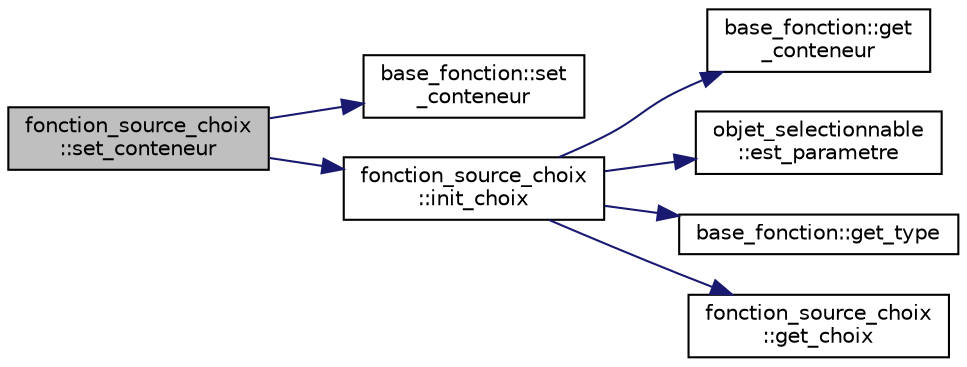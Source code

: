 digraph "fonction_source_choix::set_conteneur"
{
  edge [fontname="Helvetica",fontsize="10",labelfontname="Helvetica",labelfontsize="10"];
  node [fontname="Helvetica",fontsize="10",shape=record];
  rankdir="LR";
  Node37 [label="fonction_source_choix\l::set_conteneur",height=0.2,width=0.4,color="black", fillcolor="grey75", style="filled", fontcolor="black"];
  Node37 -> Node38 [color="midnightblue",fontsize="10",style="solid",fontname="Helvetica"];
  Node38 [label="base_fonction::set\l_conteneur",height=0.2,width=0.4,color="black", fillcolor="white", style="filled",URL="$classbase__fonction.html#aa487a07ab1961bfbdf04ddd3c72b4d3c",tooltip="Initialise le conteneur de la fonction. "];
  Node37 -> Node39 [color="midnightblue",fontsize="10",style="solid",fontname="Helvetica"];
  Node39 [label="fonction_source_choix\l::init_choix",height=0.2,width=0.4,color="black", fillcolor="white", style="filled",URL="$classfonction__source__choix.html#acc19ca2c53f4c682d701864abdc14132",tooltip="Initilialise les choix. "];
  Node39 -> Node40 [color="midnightblue",fontsize="10",style="solid",fontname="Helvetica"];
  Node40 [label="base_fonction::get\l_conteneur",height=0.2,width=0.4,color="black", fillcolor="white", style="filled",URL="$classbase__fonction.html#a3ae15ad4fd18fed8252fe6d10ca17d23",tooltip="Accesseur sur le conteneur de la fonction. "];
  Node39 -> Node41 [color="midnightblue",fontsize="10",style="solid",fontname="Helvetica"];
  Node41 [label="objet_selectionnable\l::est_parametre",height=0.2,width=0.4,color="black", fillcolor="white", style="filled",URL="$classobjet__selectionnable.html#a2d06c9e229e16a40d0649fb02d4de235",tooltip="Indique si l&#39;objet est un paramètre. "];
  Node39 -> Node42 [color="midnightblue",fontsize="10",style="solid",fontname="Helvetica"];
  Node42 [label="base_fonction::get_type",height=0.2,width=0.4,color="black", fillcolor="white", style="filled",URL="$classbase__fonction.html#a8ed620b54f5ef377c2593952eafd6ad9",tooltip="Accesseur du type de la fonction. "];
  Node39 -> Node43 [color="midnightblue",fontsize="10",style="solid",fontname="Helvetica"];
  Node43 [label="fonction_source_choix\l::get_choix",height=0.2,width=0.4,color="black", fillcolor="white", style="filled",URL="$classfonction__source__choix.html#a4f88484516d59f61c4ce7cb0a2c18c2f",tooltip="Accesseurs des choix possibles. "];
}
